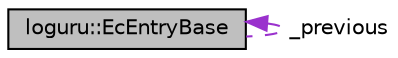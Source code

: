 digraph "loguru::EcEntryBase"
{
  edge [fontname="Helvetica",fontsize="10",labelfontname="Helvetica",labelfontsize="10"];
  node [fontname="Helvetica",fontsize="10",shape=record];
  Node2 [label="loguru::EcEntryBase",height=0.2,width=0.4,color="black", fillcolor="grey75", style="filled", fontcolor="black"];
  Node2 -> Node2 [dir="back",color="darkorchid3",fontsize="10",style="dashed",label=" _previous" ,fontname="Helvetica"];
}
